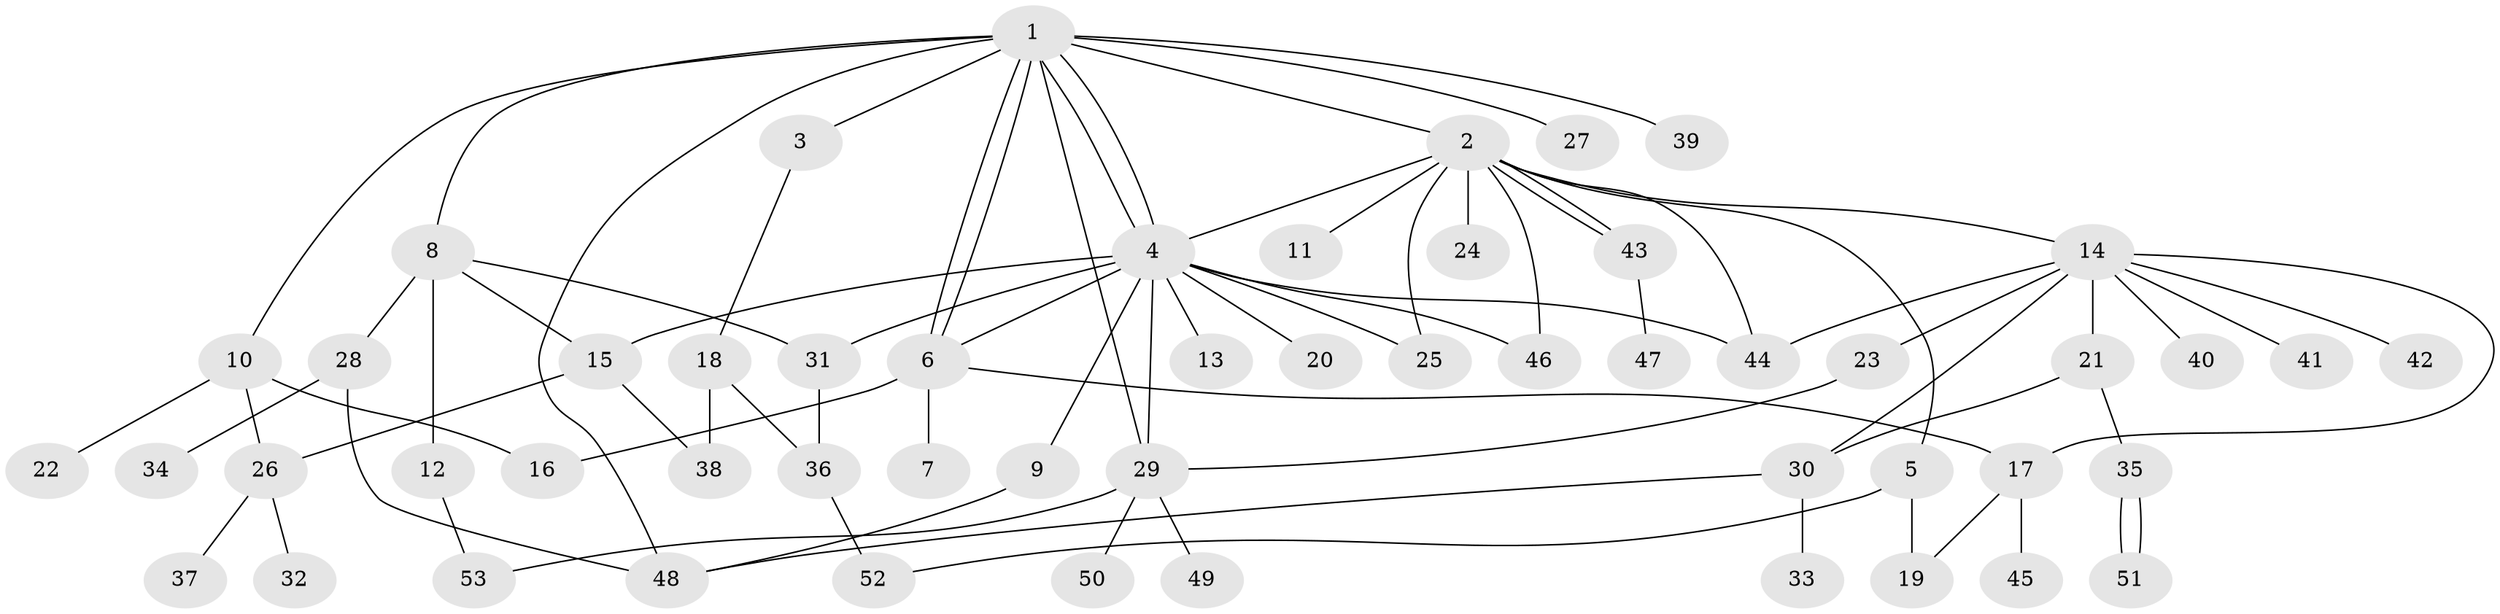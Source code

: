 // Generated by graph-tools (version 1.1) at 2025/01/03/09/25 03:01:46]
// undirected, 53 vertices, 78 edges
graph export_dot {
graph [start="1"]
  node [color=gray90,style=filled];
  1;
  2;
  3;
  4;
  5;
  6;
  7;
  8;
  9;
  10;
  11;
  12;
  13;
  14;
  15;
  16;
  17;
  18;
  19;
  20;
  21;
  22;
  23;
  24;
  25;
  26;
  27;
  28;
  29;
  30;
  31;
  32;
  33;
  34;
  35;
  36;
  37;
  38;
  39;
  40;
  41;
  42;
  43;
  44;
  45;
  46;
  47;
  48;
  49;
  50;
  51;
  52;
  53;
  1 -- 2;
  1 -- 3;
  1 -- 4;
  1 -- 4;
  1 -- 6;
  1 -- 6;
  1 -- 8;
  1 -- 10;
  1 -- 27;
  1 -- 29;
  1 -- 39;
  1 -- 48;
  2 -- 4;
  2 -- 5;
  2 -- 11;
  2 -- 14;
  2 -- 24;
  2 -- 25;
  2 -- 43;
  2 -- 43;
  2 -- 44;
  2 -- 46;
  3 -- 18;
  4 -- 6;
  4 -- 9;
  4 -- 13;
  4 -- 15;
  4 -- 20;
  4 -- 25;
  4 -- 29;
  4 -- 31;
  4 -- 44;
  4 -- 46;
  5 -- 19;
  5 -- 52;
  6 -- 7;
  6 -- 16;
  6 -- 17;
  8 -- 12;
  8 -- 15;
  8 -- 28;
  8 -- 31;
  9 -- 48;
  10 -- 16;
  10 -- 22;
  10 -- 26;
  12 -- 53;
  14 -- 17;
  14 -- 21;
  14 -- 23;
  14 -- 30;
  14 -- 40;
  14 -- 41;
  14 -- 42;
  14 -- 44;
  15 -- 26;
  15 -- 38;
  17 -- 19;
  17 -- 45;
  18 -- 36;
  18 -- 38;
  21 -- 30;
  21 -- 35;
  23 -- 29;
  26 -- 32;
  26 -- 37;
  28 -- 34;
  28 -- 48;
  29 -- 49;
  29 -- 50;
  29 -- 53;
  30 -- 33;
  30 -- 48;
  31 -- 36;
  35 -- 51;
  35 -- 51;
  36 -- 52;
  43 -- 47;
}
